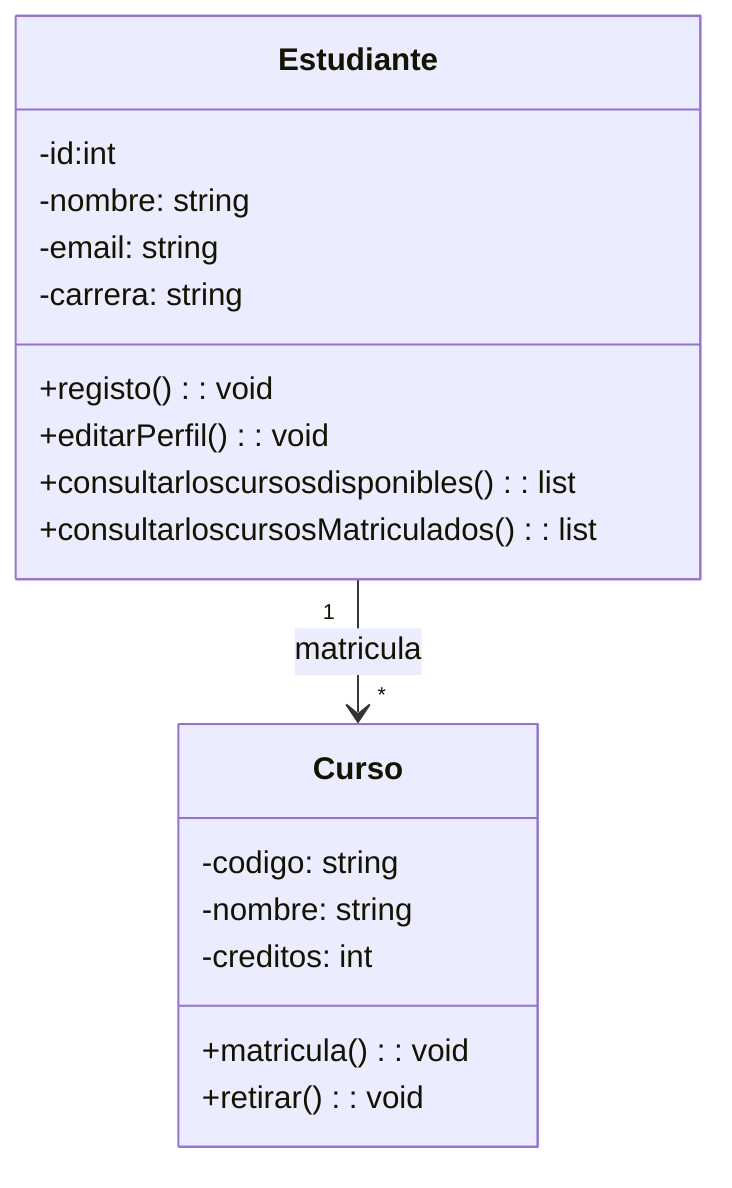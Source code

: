 classDiagram
    class Estudiante {
        -id:int 
        -nombre: string
        -email: string
        -carrera: string
        +registo(): void
        +editarPerfil(): void
        +consultarloscursosdisponibles(): list<Curso>
        +consultarloscursosMatriculados(): list<Curso>
    }

    class Curso {
        -codigo: string
        -nombre: string
        -creditos: int 
        +matricula(): void
        +retirar(): void
    }

    Estudiante "1" --> "*" Curso : matricula